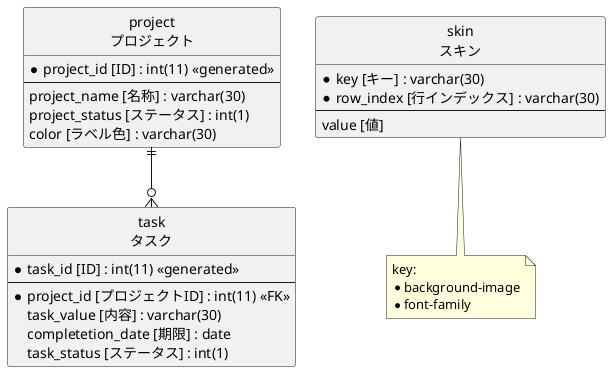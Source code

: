 @startuml
hide circle
skinparam linetype ortho

entity project as "project\nプロジェクト" {
  * project_id [ID] : int(11) <<generated>>
  --
  project_name [名称] : varchar(30)
  project_status [ステータス] : int(1)
  color [ラベル色] : varchar(30)
}

entity task as "task\nタスク" {
  * task_id [ID] : int(11) <<generated>>
  --
  * project_id [プロジェクトID] : int(11) <<FK>>
  task_value [内容] : varchar(30)
  completetion_date [期限] : date
  task_status [ステータス] : int(1)
}

entity skin as "skin\nスキン" {
  * key [キー] : varchar(30)
  * row_index [行インデックス] : varchar(30)
  --
  value [値]
}
note bottom
  key:
  * background-image
  * font-family
end note

project ||-d-o{ task
@enduml
